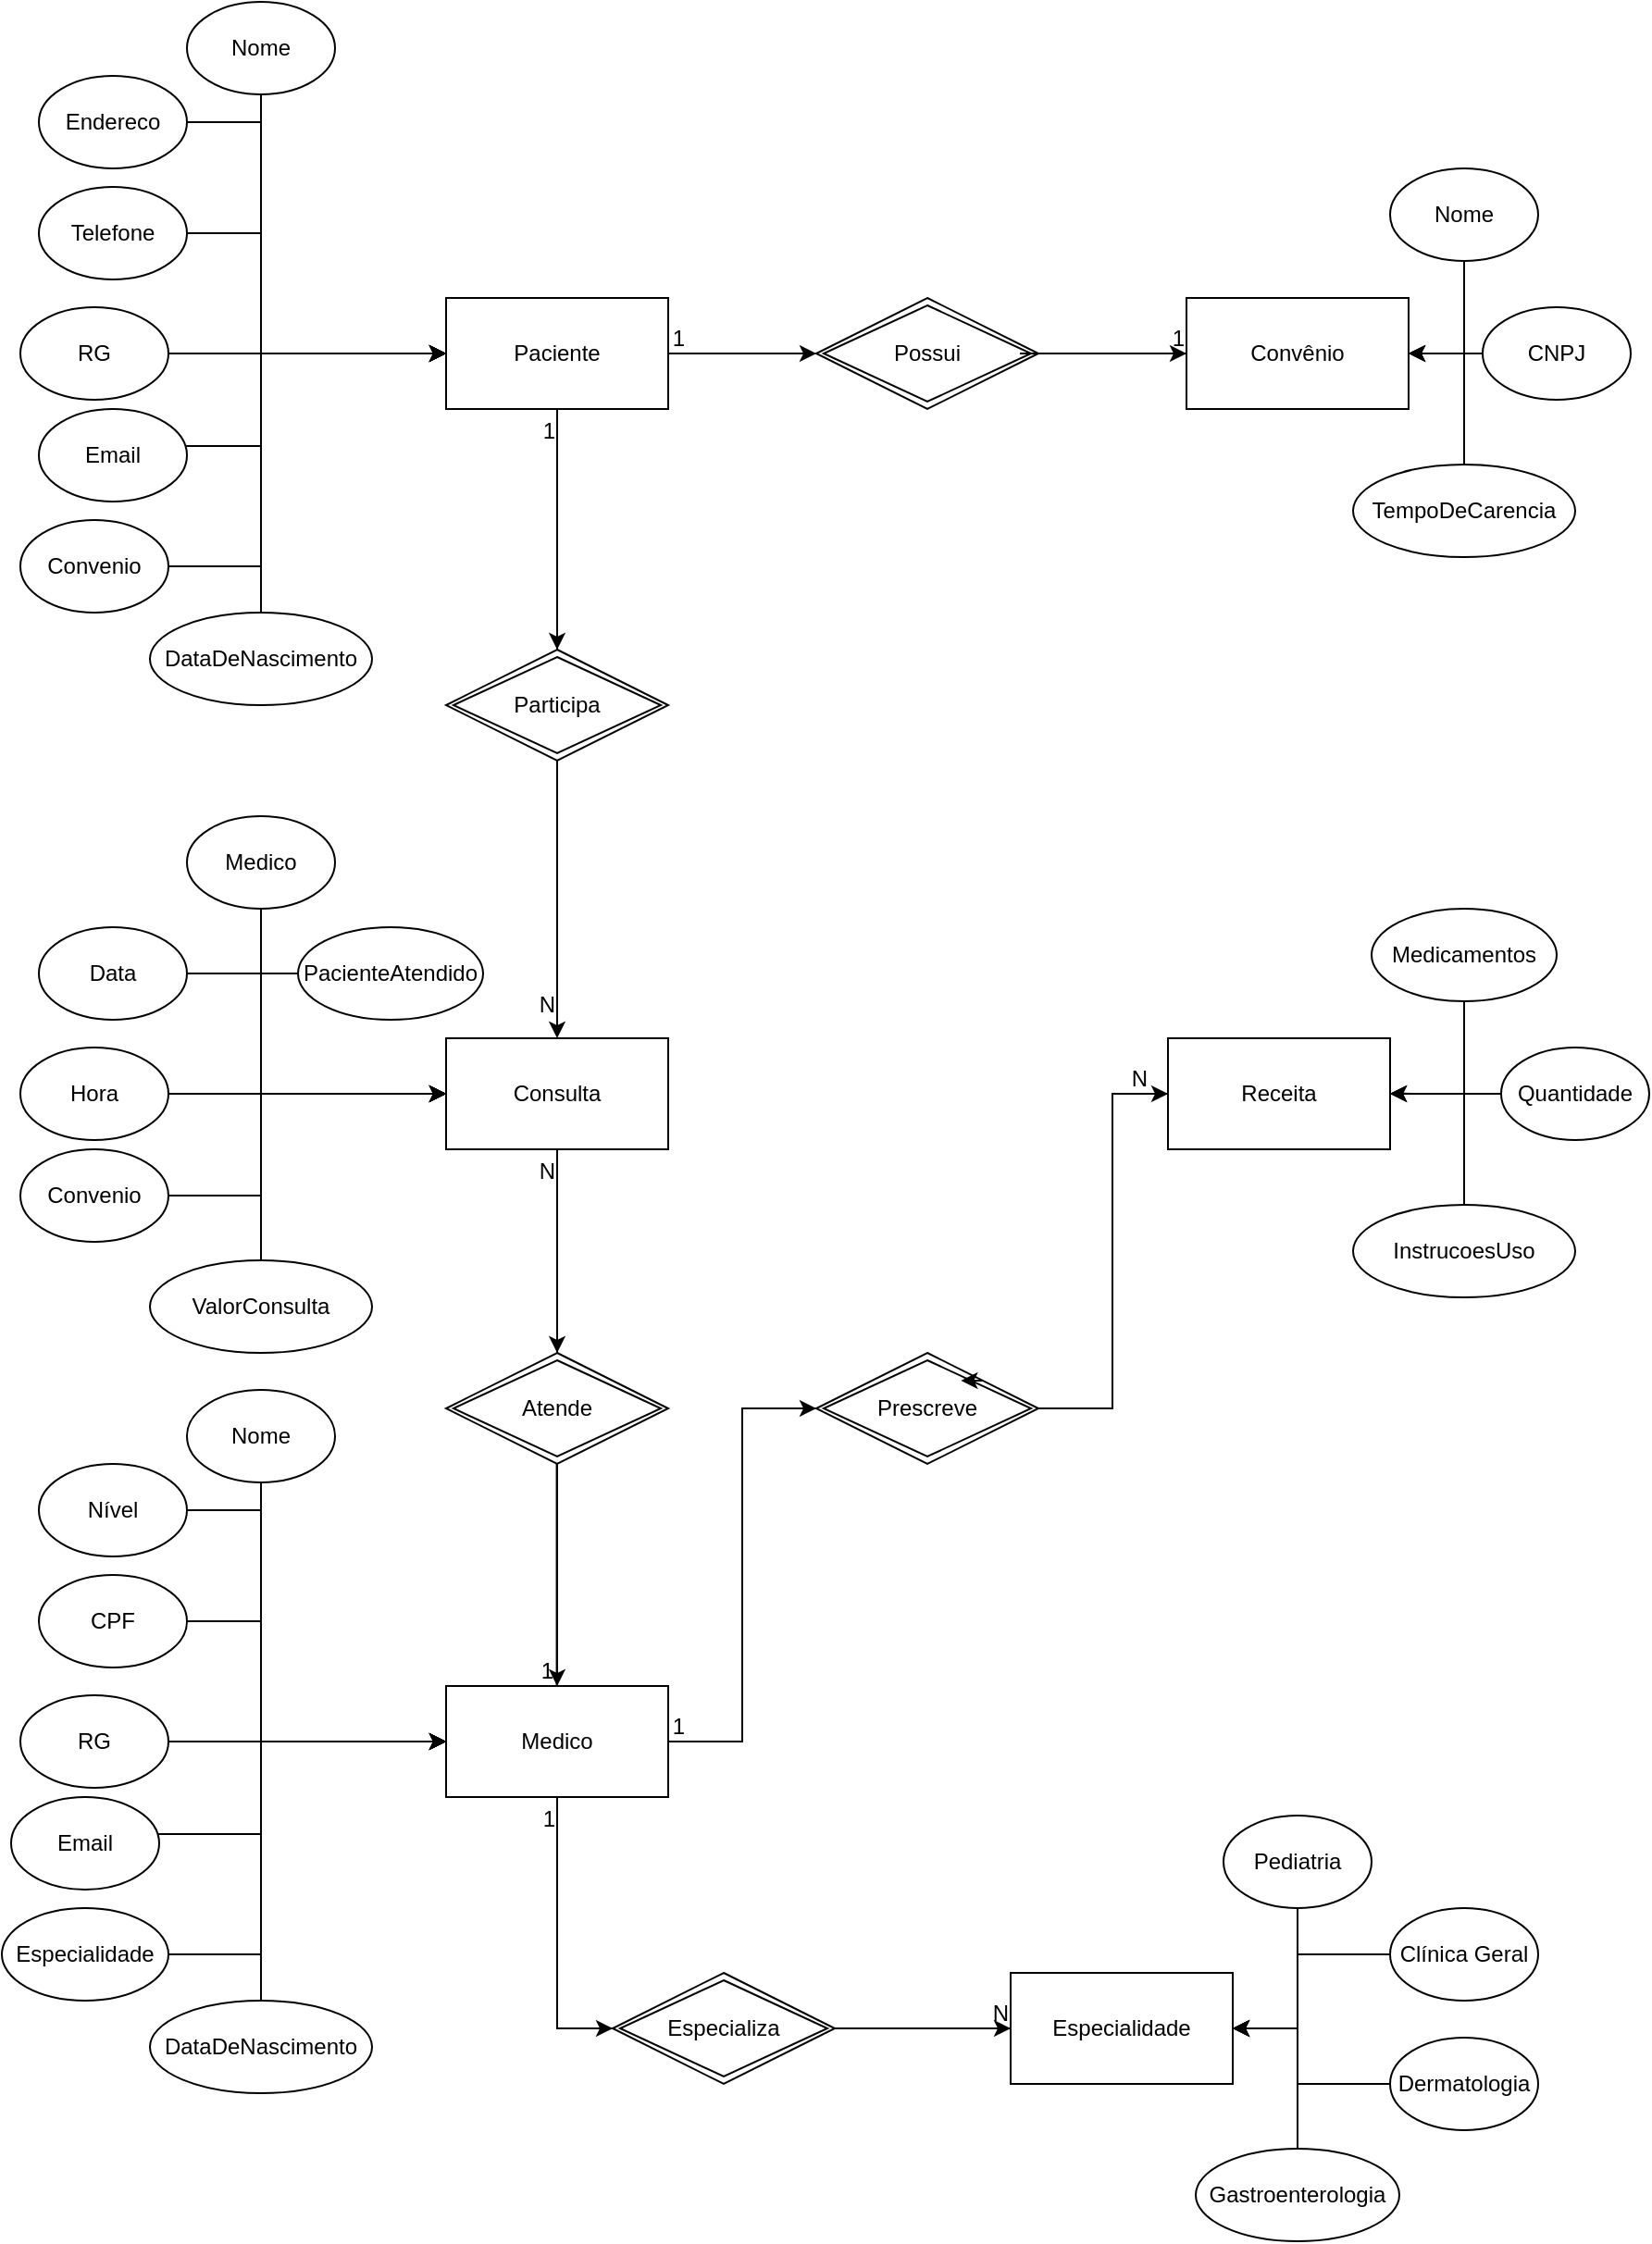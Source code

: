 <mxfile version="24.7.17">
  <diagram id="R2lEEEUBdFMjLlhIrx00" name="Page-1">
    <mxGraphModel dx="2703" dy="782" grid="1" gridSize="10" guides="1" tooltips="1" connect="1" arrows="1" fold="1" page="1" pageScale="1" pageWidth="850" pageHeight="1100" math="0" shadow="0" extFonts="Permanent Marker^https://fonts.googleapis.com/css?family=Permanent+Marker">
      <root>
        <mxCell id="0" />
        <mxCell id="1" parent="0" />
        <mxCell id="Dxr4jd1rwofDeshu_UtT-4" style="edgeStyle=orthogonalEdgeStyle;rounded=0;orthogonalLoop=1;jettySize=auto;html=1;exitX=1;exitY=0.5;exitDx=0;exitDy=0;entryX=0;entryY=0.5;entryDx=0;entryDy=0;" parent="1" source="Dxr4jd1rwofDeshu_UtT-5" target="Dxr4jd1rwofDeshu_UtT-3" edge="1">
          <mxGeometry relative="1" as="geometry" />
        </mxCell>
        <mxCell id="Dxr4jd1rwofDeshu_UtT-54" style="edgeStyle=orthogonalEdgeStyle;rounded=0;orthogonalLoop=1;jettySize=auto;html=1;exitX=0.5;exitY=1;exitDx=0;exitDy=0;entryX=0.5;entryY=0;entryDx=0;entryDy=0;" parent="1" source="Dxr4jd1rwofDeshu_UtT-55" target="Dxr4jd1rwofDeshu_UtT-36" edge="1">
          <mxGeometry relative="1" as="geometry" />
        </mxCell>
        <mxCell id="Dxr4jd1rwofDeshu_UtT-1" value="Paciente" style="rounded=0;whiteSpace=wrap;html=1;" parent="1" vertex="1">
          <mxGeometry x="-580" y="170" width="120" height="60" as="geometry" />
        </mxCell>
        <mxCell id="Dxr4jd1rwofDeshu_UtT-23" style="edgeStyle=orthogonalEdgeStyle;rounded=0;orthogonalLoop=1;jettySize=auto;html=1;exitX=0.5;exitY=1;exitDx=0;exitDy=0;entryX=0;entryY=0.5;entryDx=0;entryDy=0;" parent="1" source="Dxr4jd1rwofDeshu_UtT-2" target="Dxr4jd1rwofDeshu_UtT-1" edge="1">
          <mxGeometry relative="1" as="geometry" />
        </mxCell>
        <mxCell id="Dxr4jd1rwofDeshu_UtT-2" value="Nome" style="ellipse;whiteSpace=wrap;html=1;" parent="1" vertex="1">
          <mxGeometry x="-720" y="10" width="80" height="50" as="geometry" />
        </mxCell>
        <mxCell id="Dxr4jd1rwofDeshu_UtT-3" value="Convênio" style="rounded=0;whiteSpace=wrap;html=1;" parent="1" vertex="1">
          <mxGeometry x="-180" y="170" width="120" height="60" as="geometry" />
        </mxCell>
        <mxCell id="Dxr4jd1rwofDeshu_UtT-6" value="" style="edgeStyle=orthogonalEdgeStyle;rounded=0;orthogonalLoop=1;jettySize=auto;html=1;entryX=0;entryY=0.5;entryDx=0;entryDy=0;exitX=1;exitY=0.5;exitDx=0;exitDy=0;" parent="1" source="Dxr4jd1rwofDeshu_UtT-1" target="Dxr4jd1rwofDeshu_UtT-5" edge="1">
          <mxGeometry relative="1" as="geometry">
            <mxPoint x="-410" y="210" as="sourcePoint" />
            <mxPoint x="-180" y="200" as="targetPoint" />
          </mxGeometry>
        </mxCell>
        <mxCell id="Dxr4jd1rwofDeshu_UtT-5" value="Possui" style="shape=rhombus;double=1;perimeter=rhombusPerimeter;whiteSpace=wrap;html=1;align=center;" parent="1" vertex="1">
          <mxGeometry x="-380" y="170" width="120" height="60" as="geometry" />
        </mxCell>
        <mxCell id="Dxr4jd1rwofDeshu_UtT-18" style="edgeStyle=orthogonalEdgeStyle;rounded=0;orthogonalLoop=1;jettySize=auto;html=1;exitX=1;exitY=0.5;exitDx=0;exitDy=0;entryX=0;entryY=0.5;entryDx=0;entryDy=0;" parent="1" source="Dxr4jd1rwofDeshu_UtT-7" target="Dxr4jd1rwofDeshu_UtT-1" edge="1">
          <mxGeometry relative="1" as="geometry">
            <Array as="points">
              <mxPoint x="-680" y="135" />
              <mxPoint x="-680" y="200" />
            </Array>
          </mxGeometry>
        </mxCell>
        <mxCell id="Dxr4jd1rwofDeshu_UtT-7" value="Telefone" style="ellipse;whiteSpace=wrap;html=1;" parent="1" vertex="1">
          <mxGeometry x="-800" y="110" width="80" height="50" as="geometry" />
        </mxCell>
        <mxCell id="Dxr4jd1rwofDeshu_UtT-25" style="edgeStyle=orthogonalEdgeStyle;rounded=0;orthogonalLoop=1;jettySize=auto;html=1;exitX=1;exitY=0.5;exitDx=0;exitDy=0;entryX=0;entryY=0.5;entryDx=0;entryDy=0;" parent="1" source="Dxr4jd1rwofDeshu_UtT-8" target="Dxr4jd1rwofDeshu_UtT-1" edge="1">
          <mxGeometry relative="1" as="geometry">
            <Array as="points">
              <mxPoint x="-680" y="75" />
              <mxPoint x="-680" y="200" />
            </Array>
          </mxGeometry>
        </mxCell>
        <mxCell id="Dxr4jd1rwofDeshu_UtT-8" value="Endereco" style="ellipse;whiteSpace=wrap;html=1;" parent="1" vertex="1">
          <mxGeometry x="-800" y="50" width="80" height="50" as="geometry" />
        </mxCell>
        <mxCell id="Dxr4jd1rwofDeshu_UtT-26" style="edgeStyle=orthogonalEdgeStyle;rounded=0;orthogonalLoop=1;jettySize=auto;html=1;exitX=1;exitY=0.5;exitDx=0;exitDy=0;entryX=0;entryY=0.5;entryDx=0;entryDy=0;" parent="1" source="Dxr4jd1rwofDeshu_UtT-9" target="Dxr4jd1rwofDeshu_UtT-1" edge="1">
          <mxGeometry relative="1" as="geometry">
            <Array as="points">
              <mxPoint x="-680" y="315" />
              <mxPoint x="-680" y="200" />
            </Array>
          </mxGeometry>
        </mxCell>
        <mxCell id="Dxr4jd1rwofDeshu_UtT-9" value="Convenio" style="ellipse;whiteSpace=wrap;html=1;" parent="1" vertex="1">
          <mxGeometry x="-810" y="290" width="80" height="50" as="geometry" />
        </mxCell>
        <mxCell id="Dxr4jd1rwofDeshu_UtT-22" style="edgeStyle=orthogonalEdgeStyle;rounded=0;orthogonalLoop=1;jettySize=auto;html=1;exitX=0.5;exitY=0;exitDx=0;exitDy=0;entryX=0;entryY=0.5;entryDx=0;entryDy=0;" parent="1" source="Dxr4jd1rwofDeshu_UtT-10" target="Dxr4jd1rwofDeshu_UtT-1" edge="1">
          <mxGeometry relative="1" as="geometry" />
        </mxCell>
        <mxCell id="Dxr4jd1rwofDeshu_UtT-10" value="DataDeNascimento" style="ellipse;whiteSpace=wrap;html=1;" parent="1" vertex="1">
          <mxGeometry x="-740" y="340" width="120" height="50" as="geometry" />
        </mxCell>
        <mxCell id="Dxr4jd1rwofDeshu_UtT-20" style="edgeStyle=orthogonalEdgeStyle;rounded=0;orthogonalLoop=1;jettySize=auto;html=1;exitX=0.5;exitY=0;exitDx=0;exitDy=0;entryX=0;entryY=0.5;entryDx=0;entryDy=0;" parent="1" source="Dxr4jd1rwofDeshu_UtT-11" target="Dxr4jd1rwofDeshu_UtT-1" edge="1">
          <mxGeometry relative="1" as="geometry">
            <Array as="points">
              <mxPoint x="-680" y="250" />
              <mxPoint x="-680" y="200" />
            </Array>
          </mxGeometry>
        </mxCell>
        <mxCell id="Dxr4jd1rwofDeshu_UtT-11" value="Email" style="ellipse;whiteSpace=wrap;html=1;" parent="1" vertex="1">
          <mxGeometry x="-800" y="230" width="80" height="50" as="geometry" />
        </mxCell>
        <mxCell id="Dxr4jd1rwofDeshu_UtT-16" style="edgeStyle=orthogonalEdgeStyle;rounded=0;orthogonalLoop=1;jettySize=auto;html=1;exitX=1;exitY=0.5;exitDx=0;exitDy=0;" parent="1" source="Dxr4jd1rwofDeshu_UtT-12" target="Dxr4jd1rwofDeshu_UtT-1" edge="1">
          <mxGeometry relative="1" as="geometry">
            <Array as="points">
              <mxPoint x="-580" y="200" />
            </Array>
          </mxGeometry>
        </mxCell>
        <mxCell id="Dxr4jd1rwofDeshu_UtT-12" value="RG" style="ellipse;whiteSpace=wrap;html=1;" parent="1" vertex="1">
          <mxGeometry x="-810" y="175" width="80" height="50" as="geometry" />
        </mxCell>
        <mxCell id="Dxr4jd1rwofDeshu_UtT-35" style="edgeStyle=orthogonalEdgeStyle;rounded=0;orthogonalLoop=1;jettySize=auto;html=1;exitX=0.5;exitY=1;exitDx=0;exitDy=0;entryX=1;entryY=0.5;entryDx=0;entryDy=0;" parent="1" source="Dxr4jd1rwofDeshu_UtT-28" target="Dxr4jd1rwofDeshu_UtT-3" edge="1">
          <mxGeometry relative="1" as="geometry" />
        </mxCell>
        <mxCell id="Dxr4jd1rwofDeshu_UtT-28" value="Nome" style="ellipse;whiteSpace=wrap;html=1;" parent="1" vertex="1">
          <mxGeometry x="-70" y="100" width="80" height="50" as="geometry" />
        </mxCell>
        <mxCell id="Dxr4jd1rwofDeshu_UtT-33" style="edgeStyle=orthogonalEdgeStyle;rounded=0;orthogonalLoop=1;jettySize=auto;html=1;exitX=0.5;exitY=0;exitDx=0;exitDy=0;entryX=1;entryY=0.5;entryDx=0;entryDy=0;" parent="1" source="Dxr4jd1rwofDeshu_UtT-29" target="Dxr4jd1rwofDeshu_UtT-3" edge="1">
          <mxGeometry relative="1" as="geometry">
            <Array as="points">
              <mxPoint x="-30" y="260" />
              <mxPoint x="-30" y="200" />
            </Array>
          </mxGeometry>
        </mxCell>
        <mxCell id="Dxr4jd1rwofDeshu_UtT-29" value="TempoDeCarencia" style="ellipse;whiteSpace=wrap;html=1;" parent="1" vertex="1">
          <mxGeometry x="-90" y="260" width="120" height="50" as="geometry" />
        </mxCell>
        <mxCell id="Dxr4jd1rwofDeshu_UtT-34" style="edgeStyle=orthogonalEdgeStyle;rounded=0;orthogonalLoop=1;jettySize=auto;html=1;exitX=0;exitY=0.5;exitDx=0;exitDy=0;" parent="1" source="Dxr4jd1rwofDeshu_UtT-30" edge="1">
          <mxGeometry relative="1" as="geometry">
            <mxPoint x="-60" y="199.918" as="targetPoint" />
          </mxGeometry>
        </mxCell>
        <mxCell id="Dxr4jd1rwofDeshu_UtT-30" value="CNPJ" style="ellipse;whiteSpace=wrap;html=1;" parent="1" vertex="1">
          <mxGeometry x="-20" y="175" width="80" height="50" as="geometry" />
        </mxCell>
        <mxCell id="Dxr4jd1rwofDeshu_UtT-73" style="edgeStyle=orthogonalEdgeStyle;rounded=0;orthogonalLoop=1;jettySize=auto;html=1;exitX=0.5;exitY=1;exitDx=0;exitDy=0;entryX=0.5;entryY=0;entryDx=0;entryDy=0;" parent="1" source="Dxr4jd1rwofDeshu_UtT-74" target="Dxr4jd1rwofDeshu_UtT-57" edge="1">
          <mxGeometry relative="1" as="geometry" />
        </mxCell>
        <mxCell id="Dxr4jd1rwofDeshu_UtT-36" value="Consulta" style="rounded=0;whiteSpace=wrap;html=1;" parent="1" vertex="1">
          <mxGeometry x="-580" y="570" width="120" height="60" as="geometry" />
        </mxCell>
        <mxCell id="Dxr4jd1rwofDeshu_UtT-37" style="edgeStyle=orthogonalEdgeStyle;rounded=0;orthogonalLoop=1;jettySize=auto;html=1;exitX=0.5;exitY=1;exitDx=0;exitDy=0;entryX=0;entryY=0.5;entryDx=0;entryDy=0;" parent="1" source="Dxr4jd1rwofDeshu_UtT-38" target="Dxr4jd1rwofDeshu_UtT-36" edge="1">
          <mxGeometry relative="1" as="geometry" />
        </mxCell>
        <mxCell id="Dxr4jd1rwofDeshu_UtT-39" style="edgeStyle=orthogonalEdgeStyle;rounded=0;orthogonalLoop=1;jettySize=auto;html=1;exitX=1;exitY=0.5;exitDx=0;exitDy=0;entryX=0;entryY=0.5;entryDx=0;entryDy=0;" parent="1" source="Dxr4jd1rwofDeshu_UtT-40" target="Dxr4jd1rwofDeshu_UtT-36" edge="1">
          <mxGeometry relative="1" as="geometry">
            <Array as="points">
              <mxPoint x="-680" y="535" />
              <mxPoint x="-680" y="600" />
            </Array>
          </mxGeometry>
        </mxCell>
        <mxCell id="Dxr4jd1rwofDeshu_UtT-40" value="Data" style="ellipse;whiteSpace=wrap;html=1;" parent="1" vertex="1">
          <mxGeometry x="-800" y="510" width="80" height="50" as="geometry" />
        </mxCell>
        <mxCell id="Dxr4jd1rwofDeshu_UtT-41" style="edgeStyle=orthogonalEdgeStyle;rounded=0;orthogonalLoop=1;jettySize=auto;html=1;exitX=1;exitY=0.5;exitDx=0;exitDy=0;entryX=0;entryY=0.5;entryDx=0;entryDy=0;" parent="1" source="Dxr4jd1rwofDeshu_UtT-38" target="Dxr4jd1rwofDeshu_UtT-36" edge="1">
          <mxGeometry relative="1" as="geometry">
            <Array as="points">
              <mxPoint x="-680" y="475" />
              <mxPoint x="-680" y="600" />
            </Array>
          </mxGeometry>
        </mxCell>
        <mxCell id="Dxr4jd1rwofDeshu_UtT-53" style="edgeStyle=orthogonalEdgeStyle;rounded=0;orthogonalLoop=1;jettySize=auto;html=1;exitX=0;exitY=0.5;exitDx=0;exitDy=0;entryX=0;entryY=0.5;entryDx=0;entryDy=0;" parent="1" source="Dxr4jd1rwofDeshu_UtT-42" target="Dxr4jd1rwofDeshu_UtT-36" edge="1">
          <mxGeometry relative="1" as="geometry" />
        </mxCell>
        <mxCell id="Dxr4jd1rwofDeshu_UtT-42" value="PacienteAtendido" style="ellipse;whiteSpace=wrap;html=1;" parent="1" vertex="1">
          <mxGeometry x="-660" y="510" width="100" height="50" as="geometry" />
        </mxCell>
        <mxCell id="Dxr4jd1rwofDeshu_UtT-43" style="edgeStyle=orthogonalEdgeStyle;rounded=0;orthogonalLoop=1;jettySize=auto;html=1;exitX=1;exitY=0.5;exitDx=0;exitDy=0;entryX=0;entryY=0.5;entryDx=0;entryDy=0;" parent="1" source="Dxr4jd1rwofDeshu_UtT-44" target="Dxr4jd1rwofDeshu_UtT-36" edge="1">
          <mxGeometry relative="1" as="geometry">
            <Array as="points">
              <mxPoint x="-680" y="655" />
              <mxPoint x="-680" y="600" />
            </Array>
          </mxGeometry>
        </mxCell>
        <mxCell id="Dxr4jd1rwofDeshu_UtT-44" value="Convenio" style="ellipse;whiteSpace=wrap;html=1;" parent="1" vertex="1">
          <mxGeometry x="-810" y="630" width="80" height="50" as="geometry" />
        </mxCell>
        <mxCell id="Dxr4jd1rwofDeshu_UtT-45" style="edgeStyle=orthogonalEdgeStyle;rounded=0;orthogonalLoop=1;jettySize=auto;html=1;exitX=0.5;exitY=0;exitDx=0;exitDy=0;entryX=0;entryY=0.5;entryDx=0;entryDy=0;" parent="1" source="Dxr4jd1rwofDeshu_UtT-46" target="Dxr4jd1rwofDeshu_UtT-36" edge="1">
          <mxGeometry relative="1" as="geometry" />
        </mxCell>
        <mxCell id="Dxr4jd1rwofDeshu_UtT-46" value="ValorConsulta" style="ellipse;whiteSpace=wrap;html=1;" parent="1" vertex="1">
          <mxGeometry x="-740" y="690" width="120" height="50" as="geometry" />
        </mxCell>
        <mxCell id="Dxr4jd1rwofDeshu_UtT-49" style="edgeStyle=orthogonalEdgeStyle;rounded=0;orthogonalLoop=1;jettySize=auto;html=1;exitX=1;exitY=0.5;exitDx=0;exitDy=0;" parent="1" source="Dxr4jd1rwofDeshu_UtT-50" target="Dxr4jd1rwofDeshu_UtT-36" edge="1">
          <mxGeometry relative="1" as="geometry">
            <Array as="points">
              <mxPoint x="-580" y="600" />
            </Array>
          </mxGeometry>
        </mxCell>
        <mxCell id="Dxr4jd1rwofDeshu_UtT-50" value="Hora" style="ellipse;whiteSpace=wrap;html=1;" parent="1" vertex="1">
          <mxGeometry x="-810" y="575" width="80" height="50" as="geometry" />
        </mxCell>
        <mxCell id="Dxr4jd1rwofDeshu_UtT-38" value="Medico" style="ellipse;whiteSpace=wrap;html=1;" parent="1" vertex="1">
          <mxGeometry x="-720" y="450" width="80" height="50" as="geometry" />
        </mxCell>
        <mxCell id="Dxr4jd1rwofDeshu_UtT-56" value="" style="edgeStyle=orthogonalEdgeStyle;rounded=0;orthogonalLoop=1;jettySize=auto;html=1;exitX=0.5;exitY=1;exitDx=0;exitDy=0;entryX=0.5;entryY=0;entryDx=0;entryDy=0;" parent="1" source="Dxr4jd1rwofDeshu_UtT-1" target="Dxr4jd1rwofDeshu_UtT-55" edge="1">
          <mxGeometry relative="1" as="geometry">
            <mxPoint x="-520" y="230" as="sourcePoint" />
            <mxPoint x="-520" y="570" as="targetPoint" />
          </mxGeometry>
        </mxCell>
        <mxCell id="Dxr4jd1rwofDeshu_UtT-55" value="Participa" style="shape=rhombus;double=1;perimeter=rhombusPerimeter;whiteSpace=wrap;html=1;align=center;" parent="1" vertex="1">
          <mxGeometry x="-580" y="360" width="120" height="60" as="geometry" />
        </mxCell>
        <mxCell id="Dxr4jd1rwofDeshu_UtT-57" value="Medico" style="rounded=0;whiteSpace=wrap;html=1;" parent="1" vertex="1">
          <mxGeometry x="-580" y="920" width="120" height="60" as="geometry" />
        </mxCell>
        <mxCell id="Dxr4jd1rwofDeshu_UtT-58" style="edgeStyle=orthogonalEdgeStyle;rounded=0;orthogonalLoop=1;jettySize=auto;html=1;exitX=0.5;exitY=1;exitDx=0;exitDy=0;entryX=0;entryY=0.5;entryDx=0;entryDy=0;" parent="1" source="Dxr4jd1rwofDeshu_UtT-59" target="Dxr4jd1rwofDeshu_UtT-57" edge="1">
          <mxGeometry relative="1" as="geometry" />
        </mxCell>
        <mxCell id="Dxr4jd1rwofDeshu_UtT-59" value="Nome" style="ellipse;whiteSpace=wrap;html=1;" parent="1" vertex="1">
          <mxGeometry x="-720" y="760" width="80" height="50" as="geometry" />
        </mxCell>
        <mxCell id="Dxr4jd1rwofDeshu_UtT-60" style="edgeStyle=orthogonalEdgeStyle;rounded=0;orthogonalLoop=1;jettySize=auto;html=1;exitX=1;exitY=0.5;exitDx=0;exitDy=0;entryX=0;entryY=0.5;entryDx=0;entryDy=0;" parent="1" source="Dxr4jd1rwofDeshu_UtT-61" target="Dxr4jd1rwofDeshu_UtT-57" edge="1">
          <mxGeometry relative="1" as="geometry">
            <Array as="points">
              <mxPoint x="-680" y="885" />
              <mxPoint x="-680" y="950" />
            </Array>
          </mxGeometry>
        </mxCell>
        <mxCell id="Dxr4jd1rwofDeshu_UtT-61" value="CPF" style="ellipse;whiteSpace=wrap;html=1;" parent="1" vertex="1">
          <mxGeometry x="-800" y="860" width="80" height="50" as="geometry" />
        </mxCell>
        <mxCell id="Dxr4jd1rwofDeshu_UtT-62" style="edgeStyle=orthogonalEdgeStyle;rounded=0;orthogonalLoop=1;jettySize=auto;html=1;exitX=1;exitY=0.5;exitDx=0;exitDy=0;entryX=0;entryY=0.5;entryDx=0;entryDy=0;" parent="1" source="Dxr4jd1rwofDeshu_UtT-63" target="Dxr4jd1rwofDeshu_UtT-57" edge="1">
          <mxGeometry relative="1" as="geometry">
            <Array as="points">
              <mxPoint x="-680" y="825" />
              <mxPoint x="-680" y="950" />
            </Array>
          </mxGeometry>
        </mxCell>
        <mxCell id="Dxr4jd1rwofDeshu_UtT-63" value="Nível" style="ellipse;whiteSpace=wrap;html=1;" parent="1" vertex="1">
          <mxGeometry x="-800" y="800" width="80" height="50" as="geometry" />
        </mxCell>
        <mxCell id="Dxr4jd1rwofDeshu_UtT-64" style="edgeStyle=orthogonalEdgeStyle;rounded=0;orthogonalLoop=1;jettySize=auto;html=1;exitX=1;exitY=0.5;exitDx=0;exitDy=0;entryX=0;entryY=0.5;entryDx=0;entryDy=0;" parent="1" source="Dxr4jd1rwofDeshu_UtT-65" target="Dxr4jd1rwofDeshu_UtT-57" edge="1">
          <mxGeometry relative="1" as="geometry">
            <Array as="points">
              <mxPoint x="-680" y="1065" />
              <mxPoint x="-680" y="950" />
            </Array>
          </mxGeometry>
        </mxCell>
        <mxCell id="Dxr4jd1rwofDeshu_UtT-65" value="Especialidade" style="ellipse;whiteSpace=wrap;html=1;" parent="1" vertex="1">
          <mxGeometry x="-820" y="1040" width="90" height="50" as="geometry" />
        </mxCell>
        <mxCell id="Dxr4jd1rwofDeshu_UtT-66" style="edgeStyle=orthogonalEdgeStyle;rounded=0;orthogonalLoop=1;jettySize=auto;html=1;exitX=0.5;exitY=0;exitDx=0;exitDy=0;entryX=0;entryY=0.5;entryDx=0;entryDy=0;" parent="1" source="Dxr4jd1rwofDeshu_UtT-67" target="Dxr4jd1rwofDeshu_UtT-57" edge="1">
          <mxGeometry relative="1" as="geometry" />
        </mxCell>
        <mxCell id="Dxr4jd1rwofDeshu_UtT-67" value="DataDeNascimento" style="ellipse;whiteSpace=wrap;html=1;" parent="1" vertex="1">
          <mxGeometry x="-740" y="1090" width="120" height="50" as="geometry" />
        </mxCell>
        <mxCell id="Dxr4jd1rwofDeshu_UtT-68" style="edgeStyle=orthogonalEdgeStyle;rounded=0;orthogonalLoop=1;jettySize=auto;html=1;exitX=0.5;exitY=0;exitDx=0;exitDy=0;entryX=0;entryY=0.5;entryDx=0;entryDy=0;" parent="1" source="Dxr4jd1rwofDeshu_UtT-69" target="Dxr4jd1rwofDeshu_UtT-57" edge="1">
          <mxGeometry relative="1" as="geometry">
            <Array as="points">
              <mxPoint x="-680" y="1000" />
              <mxPoint x="-680" y="950" />
            </Array>
          </mxGeometry>
        </mxCell>
        <mxCell id="Dxr4jd1rwofDeshu_UtT-69" value="Email" style="ellipse;whiteSpace=wrap;html=1;" parent="1" vertex="1">
          <mxGeometry x="-815" y="980" width="80" height="50" as="geometry" />
        </mxCell>
        <mxCell id="Dxr4jd1rwofDeshu_UtT-70" style="edgeStyle=orthogonalEdgeStyle;rounded=0;orthogonalLoop=1;jettySize=auto;html=1;exitX=1;exitY=0.5;exitDx=0;exitDy=0;" parent="1" source="Dxr4jd1rwofDeshu_UtT-71" target="Dxr4jd1rwofDeshu_UtT-57" edge="1">
          <mxGeometry relative="1" as="geometry">
            <Array as="points">
              <mxPoint x="-580" y="950" />
            </Array>
          </mxGeometry>
        </mxCell>
        <mxCell id="Dxr4jd1rwofDeshu_UtT-71" value="RG" style="ellipse;whiteSpace=wrap;html=1;" parent="1" vertex="1">
          <mxGeometry x="-810" y="925" width="80" height="50" as="geometry" />
        </mxCell>
        <mxCell id="Dxr4jd1rwofDeshu_UtT-75" value="" style="edgeStyle=orthogonalEdgeStyle;rounded=0;orthogonalLoop=1;jettySize=auto;html=1;exitX=0.5;exitY=1;exitDx=0;exitDy=0;entryX=0.5;entryY=0;entryDx=0;entryDy=0;" parent="1" source="Dxr4jd1rwofDeshu_UtT-36" target="Dxr4jd1rwofDeshu_UtT-74" edge="1">
          <mxGeometry relative="1" as="geometry">
            <mxPoint x="-520" y="630" as="sourcePoint" />
            <mxPoint x="-520" y="920" as="targetPoint" />
          </mxGeometry>
        </mxCell>
        <mxCell id="Dxr4jd1rwofDeshu_UtT-74" value="Atende" style="shape=rhombus;double=1;perimeter=rhombusPerimeter;whiteSpace=wrap;html=1;align=center;" parent="1" vertex="1">
          <mxGeometry x="-580" y="740" width="120" height="60" as="geometry" />
        </mxCell>
        <mxCell id="Dxr4jd1rwofDeshu_UtT-77" value="Especialidade" style="rounded=0;whiteSpace=wrap;html=1;" parent="1" vertex="1">
          <mxGeometry x="-275" y="1075" width="120" height="60" as="geometry" />
        </mxCell>
        <mxCell id="Dxr4jd1rwofDeshu_UtT-128" style="edgeStyle=orthogonalEdgeStyle;rounded=0;orthogonalLoop=1;jettySize=auto;html=1;exitX=0;exitY=0.5;exitDx=0;exitDy=0;entryX=1;entryY=0.5;entryDx=0;entryDy=0;" parent="1" source="Dxr4jd1rwofDeshu_UtT-79" target="Dxr4jd1rwofDeshu_UtT-77" edge="1">
          <mxGeometry relative="1" as="geometry">
            <Array as="points">
              <mxPoint x="-120" y="1065" />
              <mxPoint x="-120" y="1105" />
            </Array>
          </mxGeometry>
        </mxCell>
        <mxCell id="Dxr4jd1rwofDeshu_UtT-79" value="Clínica Geral" style="ellipse;whiteSpace=wrap;html=1;" parent="1" vertex="1">
          <mxGeometry x="-70" y="1040" width="80" height="50" as="geometry" />
        </mxCell>
        <mxCell id="Dxr4jd1rwofDeshu_UtT-84" value="Receita" style="rounded=0;whiteSpace=wrap;html=1;" parent="1" vertex="1">
          <mxGeometry x="-190" y="570" width="120" height="60" as="geometry" />
        </mxCell>
        <mxCell id="Dxr4jd1rwofDeshu_UtT-85" style="edgeStyle=orthogonalEdgeStyle;rounded=0;orthogonalLoop=1;jettySize=auto;html=1;exitX=0.5;exitY=1;exitDx=0;exitDy=0;entryX=1;entryY=0.5;entryDx=0;entryDy=0;" parent="1" source="Dxr4jd1rwofDeshu_UtT-86" target="Dxr4jd1rwofDeshu_UtT-84" edge="1">
          <mxGeometry relative="1" as="geometry" />
        </mxCell>
        <mxCell id="Dxr4jd1rwofDeshu_UtT-86" value="Medicamentos" style="ellipse;whiteSpace=wrap;html=1;" parent="1" vertex="1">
          <mxGeometry x="-80" y="500" width="100" height="50" as="geometry" />
        </mxCell>
        <mxCell id="Dxr4jd1rwofDeshu_UtT-87" style="edgeStyle=orthogonalEdgeStyle;rounded=0;orthogonalLoop=1;jettySize=auto;html=1;exitX=0.5;exitY=0;exitDx=0;exitDy=0;entryX=1;entryY=0.5;entryDx=0;entryDy=0;" parent="1" source="Dxr4jd1rwofDeshu_UtT-88" target="Dxr4jd1rwofDeshu_UtT-84" edge="1">
          <mxGeometry relative="1" as="geometry">
            <Array as="points">
              <mxPoint x="-30" y="600" />
            </Array>
          </mxGeometry>
        </mxCell>
        <mxCell id="Dxr4jd1rwofDeshu_UtT-88" value="InstrucoesUso" style="ellipse;whiteSpace=wrap;html=1;" parent="1" vertex="1">
          <mxGeometry x="-90" y="660" width="120" height="50" as="geometry" />
        </mxCell>
        <mxCell id="Dxr4jd1rwofDeshu_UtT-89" style="edgeStyle=orthogonalEdgeStyle;rounded=0;orthogonalLoop=1;jettySize=auto;html=1;exitX=0;exitY=0.5;exitDx=0;exitDy=0;" parent="1" source="Dxr4jd1rwofDeshu_UtT-90" edge="1">
          <mxGeometry relative="1" as="geometry">
            <mxPoint x="-70" y="599.918" as="targetPoint" />
          </mxGeometry>
        </mxCell>
        <mxCell id="Dxr4jd1rwofDeshu_UtT-90" value="Quantidade" style="ellipse;whiteSpace=wrap;html=1;" parent="1" vertex="1">
          <mxGeometry x="-10" y="575" width="80" height="50" as="geometry" />
        </mxCell>
        <mxCell id="Dxr4jd1rwofDeshu_UtT-94" value="" style="edgeStyle=orthogonalEdgeStyle;rounded=0;orthogonalLoop=1;jettySize=auto;html=1;exitX=1;exitY=0.5;exitDx=0;exitDy=0;entryX=0;entryY=0.5;entryDx=0;entryDy=0;" parent="1" source="Dxr4jd1rwofDeshu_UtT-57" target="Dxr4jd1rwofDeshu_UtT-93" edge="1">
          <mxGeometry relative="1" as="geometry">
            <mxPoint x="-460" y="950" as="sourcePoint" />
            <mxPoint x="-190" y="600" as="targetPoint" />
          </mxGeometry>
        </mxCell>
        <mxCell id="Dxr4jd1rwofDeshu_UtT-114" style="edgeStyle=orthogonalEdgeStyle;rounded=0;orthogonalLoop=1;jettySize=auto;html=1;exitX=1;exitY=0.5;exitDx=0;exitDy=0;entryX=0;entryY=0.5;entryDx=0;entryDy=0;" parent="1" source="Dxr4jd1rwofDeshu_UtT-93" target="Dxr4jd1rwofDeshu_UtT-84" edge="1">
          <mxGeometry relative="1" as="geometry">
            <Array as="points">
              <mxPoint x="-220" y="770" />
              <mxPoint x="-220" y="600" />
            </Array>
          </mxGeometry>
        </mxCell>
        <mxCell id="Dxr4jd1rwofDeshu_UtT-93" value="Prescreve" style="shape=rhombus;double=1;perimeter=rhombusPerimeter;whiteSpace=wrap;html=1;align=center;" parent="1" vertex="1">
          <mxGeometry x="-380" y="740" width="120" height="60" as="geometry" />
        </mxCell>
        <mxCell id="Dxr4jd1rwofDeshu_UtT-96" style="edgeStyle=orthogonalEdgeStyle;rounded=0;orthogonalLoop=1;jettySize=auto;html=1;exitX=1;exitY=0;exitDx=0;exitDy=0;entryX=0.652;entryY=0.249;entryDx=0;entryDy=0;entryPerimeter=0;" parent="1" source="Dxr4jd1rwofDeshu_UtT-93" target="Dxr4jd1rwofDeshu_UtT-93" edge="1">
          <mxGeometry relative="1" as="geometry" />
        </mxCell>
        <mxCell id="Dxr4jd1rwofDeshu_UtT-98" value="" style="edgeStyle=orthogonalEdgeStyle;rounded=0;orthogonalLoop=1;jettySize=auto;html=1;exitX=0.5;exitY=1;exitDx=0;exitDy=0;entryX=0;entryY=0.5;entryDx=0;entryDy=0;" parent="1" source="Dxr4jd1rwofDeshu_UtT-57" target="Dxr4jd1rwofDeshu_UtT-97" edge="1">
          <mxGeometry relative="1" as="geometry">
            <mxPoint x="-520" y="980" as="sourcePoint" />
            <mxPoint x="-310" y="1170" as="targetPoint" />
          </mxGeometry>
        </mxCell>
        <mxCell id="Dxr4jd1rwofDeshu_UtT-100" style="edgeStyle=orthogonalEdgeStyle;rounded=0;orthogonalLoop=1;jettySize=auto;html=1;exitX=1;exitY=0.5;exitDx=0;exitDy=0;entryX=0;entryY=0.5;entryDx=0;entryDy=0;" parent="1" source="Dxr4jd1rwofDeshu_UtT-97" target="Dxr4jd1rwofDeshu_UtT-77" edge="1">
          <mxGeometry relative="1" as="geometry" />
        </mxCell>
        <mxCell id="Dxr4jd1rwofDeshu_UtT-97" value="Especializa" style="shape=rhombus;double=1;perimeter=rhombusPerimeter;whiteSpace=wrap;html=1;align=center;" parent="1" vertex="1">
          <mxGeometry x="-490" y="1075" width="120" height="60" as="geometry" />
        </mxCell>
        <mxCell id="Dxr4jd1rwofDeshu_UtT-106" value="" style="endArrow=none;html=1;rounded=0;exitX=0;exitY=0.5;exitDx=0;exitDy=0;" parent="1" source="Dxr4jd1rwofDeshu_UtT-97" edge="1">
          <mxGeometry relative="1" as="geometry">
            <mxPoint x="-580" y="1020" as="sourcePoint" />
            <mxPoint x="-520" y="980" as="targetPoint" />
            <Array as="points">
              <mxPoint x="-520" y="1105" />
            </Array>
          </mxGeometry>
        </mxCell>
        <mxCell id="Dxr4jd1rwofDeshu_UtT-107" value="1" style="resizable=0;html=1;whiteSpace=wrap;align=right;verticalAlign=bottom;" parent="Dxr4jd1rwofDeshu_UtT-106" connectable="0" vertex="1">
          <mxGeometry x="1" relative="1" as="geometry">
            <mxPoint y="20" as="offset" />
          </mxGeometry>
        </mxCell>
        <mxCell id="Dxr4jd1rwofDeshu_UtT-108" value="" style="endArrow=none;html=1;rounded=0;exitX=1;exitY=0.5;exitDx=0;exitDy=0;entryX=0;entryY=0.5;entryDx=0;entryDy=0;" parent="1" source="Dxr4jd1rwofDeshu_UtT-97" target="Dxr4jd1rwofDeshu_UtT-77" edge="1">
          <mxGeometry relative="1" as="geometry">
            <mxPoint x="-360" y="1090" as="sourcePoint" />
            <mxPoint x="-200" y="1090" as="targetPoint" />
          </mxGeometry>
        </mxCell>
        <mxCell id="Dxr4jd1rwofDeshu_UtT-109" value="N" style="resizable=0;html=1;whiteSpace=wrap;align=right;verticalAlign=bottom;" parent="Dxr4jd1rwofDeshu_UtT-108" connectable="0" vertex="1">
          <mxGeometry x="1" relative="1" as="geometry" />
        </mxCell>
        <mxCell id="Dxr4jd1rwofDeshu_UtT-110" value="" style="endArrow=none;html=1;rounded=0;exitX=0;exitY=0.5;exitDx=0;exitDy=0;" parent="1" source="Dxr4jd1rwofDeshu_UtT-93" edge="1">
          <mxGeometry relative="1" as="geometry">
            <mxPoint x="-370" y="890" as="sourcePoint" />
            <mxPoint x="-460" y="950" as="targetPoint" />
            <Array as="points">
              <mxPoint x="-420" y="770" />
              <mxPoint x="-420" y="950" />
            </Array>
          </mxGeometry>
        </mxCell>
        <mxCell id="Dxr4jd1rwofDeshu_UtT-111" value="1" style="resizable=0;html=1;whiteSpace=wrap;align=right;verticalAlign=bottom;" parent="Dxr4jd1rwofDeshu_UtT-110" connectable="0" vertex="1">
          <mxGeometry x="1" relative="1" as="geometry">
            <mxPoint x="10" as="offset" />
          </mxGeometry>
        </mxCell>
        <mxCell id="Dxr4jd1rwofDeshu_UtT-112" value="" style="endArrow=none;html=1;rounded=0;exitX=1;exitY=0.5;exitDx=0;exitDy=0;entryX=0;entryY=0.5;entryDx=0;entryDy=0;" parent="1" source="Dxr4jd1rwofDeshu_UtT-93" target="Dxr4jd1rwofDeshu_UtT-84" edge="1">
          <mxGeometry relative="1" as="geometry">
            <mxPoint x="-240" y="680" as="sourcePoint" />
            <mxPoint x="-80" y="680" as="targetPoint" />
            <Array as="points">
              <mxPoint x="-220" y="770" />
              <mxPoint x="-220" y="600" />
            </Array>
          </mxGeometry>
        </mxCell>
        <mxCell id="Dxr4jd1rwofDeshu_UtT-113" value="N" style="resizable=0;html=1;whiteSpace=wrap;align=right;verticalAlign=bottom;" parent="Dxr4jd1rwofDeshu_UtT-112" connectable="0" vertex="1">
          <mxGeometry x="1" relative="1" as="geometry">
            <mxPoint x="-10" as="offset" />
          </mxGeometry>
        </mxCell>
        <mxCell id="Dxr4jd1rwofDeshu_UtT-115" value="" style="endArrow=none;html=1;rounded=0;exitX=0.5;exitY=1;exitDx=0;exitDy=0;" parent="1" edge="1">
          <mxGeometry relative="1" as="geometry">
            <mxPoint x="-520.21" y="800" as="sourcePoint" />
            <mxPoint x="-520.21" y="920" as="targetPoint" />
          </mxGeometry>
        </mxCell>
        <mxCell id="Dxr4jd1rwofDeshu_UtT-116" value="1" style="resizable=0;html=1;whiteSpace=wrap;align=right;verticalAlign=bottom;" parent="Dxr4jd1rwofDeshu_UtT-115" connectable="0" vertex="1">
          <mxGeometry x="1" relative="1" as="geometry">
            <mxPoint as="offset" />
          </mxGeometry>
        </mxCell>
        <mxCell id="Dxr4jd1rwofDeshu_UtT-117" value="" style="endArrow=none;html=1;rounded=0;" parent="1" edge="1">
          <mxGeometry relative="1" as="geometry">
            <mxPoint x="-520" y="740" as="sourcePoint" />
            <mxPoint x="-520" y="630" as="targetPoint" />
          </mxGeometry>
        </mxCell>
        <mxCell id="Dxr4jd1rwofDeshu_UtT-118" value="N" style="resizable=0;html=1;whiteSpace=wrap;align=right;verticalAlign=bottom;" parent="Dxr4jd1rwofDeshu_UtT-117" connectable="0" vertex="1">
          <mxGeometry x="1" relative="1" as="geometry">
            <mxPoint y="20" as="offset" />
          </mxGeometry>
        </mxCell>
        <mxCell id="Dxr4jd1rwofDeshu_UtT-119" value="" style="endArrow=none;html=1;rounded=0;entryX=0.5;entryY=1;entryDx=0;entryDy=0;exitX=0.5;exitY=0;exitDx=0;exitDy=0;" parent="1" source="Dxr4jd1rwofDeshu_UtT-55" target="Dxr4jd1rwofDeshu_UtT-1" edge="1">
          <mxGeometry relative="1" as="geometry">
            <mxPoint x="-540" y="270" as="sourcePoint" />
            <mxPoint x="-380" y="270" as="targetPoint" />
          </mxGeometry>
        </mxCell>
        <mxCell id="Dxr4jd1rwofDeshu_UtT-120" value="1" style="resizable=0;html=1;whiteSpace=wrap;align=right;verticalAlign=bottom;" parent="Dxr4jd1rwofDeshu_UtT-119" connectable="0" vertex="1">
          <mxGeometry x="1" relative="1" as="geometry">
            <mxPoint y="20" as="offset" />
          </mxGeometry>
        </mxCell>
        <mxCell id="Dxr4jd1rwofDeshu_UtT-121" value="" style="endArrow=none;html=1;rounded=0;exitX=0.5;exitY=1;exitDx=0;exitDy=0;" parent="1" source="Dxr4jd1rwofDeshu_UtT-55" edge="1">
          <mxGeometry relative="1" as="geometry">
            <mxPoint x="-470" y="660" as="sourcePoint" />
            <mxPoint x="-520" y="560" as="targetPoint" />
          </mxGeometry>
        </mxCell>
        <mxCell id="Dxr4jd1rwofDeshu_UtT-122" value="N" style="resizable=0;html=1;whiteSpace=wrap;align=right;verticalAlign=bottom;" parent="Dxr4jd1rwofDeshu_UtT-121" connectable="0" vertex="1">
          <mxGeometry x="1" relative="1" as="geometry" />
        </mxCell>
        <mxCell id="Dxr4jd1rwofDeshu_UtT-123" value="" style="endArrow=none;html=1;rounded=0;entryX=1;entryY=0.5;entryDx=0;entryDy=0;" parent="1" target="Dxr4jd1rwofDeshu_UtT-1" edge="1">
          <mxGeometry relative="1" as="geometry">
            <mxPoint x="-400" y="200" as="sourcePoint" />
            <mxPoint x="-320" y="210" as="targetPoint" />
          </mxGeometry>
        </mxCell>
        <mxCell id="Dxr4jd1rwofDeshu_UtT-124" value="1" style="resizable=0;html=1;whiteSpace=wrap;align=right;verticalAlign=bottom;" parent="Dxr4jd1rwofDeshu_UtT-123" connectable="0" vertex="1">
          <mxGeometry x="1" relative="1" as="geometry">
            <mxPoint x="10" as="offset" />
          </mxGeometry>
        </mxCell>
        <mxCell id="Dxr4jd1rwofDeshu_UtT-125" value="" style="endArrow=none;html=1;rounded=0;" parent="1" edge="1">
          <mxGeometry relative="1" as="geometry">
            <mxPoint x="-270" y="200" as="sourcePoint" />
            <mxPoint x="-180" y="200" as="targetPoint" />
          </mxGeometry>
        </mxCell>
        <mxCell id="Dxr4jd1rwofDeshu_UtT-126" value="1" style="resizable=0;html=1;whiteSpace=wrap;align=right;verticalAlign=bottom;" parent="Dxr4jd1rwofDeshu_UtT-125" connectable="0" vertex="1">
          <mxGeometry x="1" relative="1" as="geometry" />
        </mxCell>
        <mxCell id="7vuP1QFuM6ZzZEKnz8Pm-4" style="edgeStyle=orthogonalEdgeStyle;rounded=0;orthogonalLoop=1;jettySize=auto;html=1;exitX=0.5;exitY=1;exitDx=0;exitDy=0;entryX=1;entryY=0.5;entryDx=0;entryDy=0;" edge="1" parent="1" source="7vuP1QFuM6ZzZEKnz8Pm-1" target="Dxr4jd1rwofDeshu_UtT-77">
          <mxGeometry relative="1" as="geometry" />
        </mxCell>
        <mxCell id="7vuP1QFuM6ZzZEKnz8Pm-1" value="Pediatria" style="ellipse;whiteSpace=wrap;html=1;" vertex="1" parent="1">
          <mxGeometry x="-160" y="990" width="80" height="50" as="geometry" />
        </mxCell>
        <mxCell id="7vuP1QFuM6ZzZEKnz8Pm-3" style="edgeStyle=orthogonalEdgeStyle;rounded=0;orthogonalLoop=1;jettySize=auto;html=1;exitX=0.5;exitY=0;exitDx=0;exitDy=0;entryX=1;entryY=0.5;entryDx=0;entryDy=0;" edge="1" parent="1" source="7vuP1QFuM6ZzZEKnz8Pm-2" target="Dxr4jd1rwofDeshu_UtT-77">
          <mxGeometry relative="1" as="geometry" />
        </mxCell>
        <mxCell id="7vuP1QFuM6ZzZEKnz8Pm-2" value="Gastroenterologia" style="ellipse;whiteSpace=wrap;html=1;" vertex="1" parent="1">
          <mxGeometry x="-175" y="1170" width="110" height="50" as="geometry" />
        </mxCell>
        <mxCell id="7vuP1QFuM6ZzZEKnz8Pm-6" style="edgeStyle=orthogonalEdgeStyle;rounded=0;orthogonalLoop=1;jettySize=auto;html=1;exitX=0;exitY=0.5;exitDx=0;exitDy=0;" edge="1" parent="1" source="7vuP1QFuM6ZzZEKnz8Pm-5" target="Dxr4jd1rwofDeshu_UtT-77">
          <mxGeometry relative="1" as="geometry">
            <Array as="points">
              <mxPoint x="-120" y="1135" />
              <mxPoint x="-120" y="1105" />
            </Array>
          </mxGeometry>
        </mxCell>
        <mxCell id="7vuP1QFuM6ZzZEKnz8Pm-5" value="Dermatologia" style="ellipse;whiteSpace=wrap;html=1;" vertex="1" parent="1">
          <mxGeometry x="-70" y="1110" width="80" height="50" as="geometry" />
        </mxCell>
      </root>
    </mxGraphModel>
  </diagram>
</mxfile>
